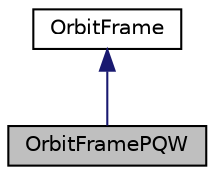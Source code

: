 digraph "OrbitFramePQW"
{
  edge [fontname="Helvetica",fontsize="10",labelfontname="Helvetica",labelfontsize="10"];
  node [fontname="Helvetica",fontsize="10",shape=record];
  Node1 [label="OrbitFramePQW",height=0.2,width=0.4,color="black", fillcolor="grey75", style="filled", fontcolor="black"];
  Node2 -> Node1 [dir="back",color="midnightblue",fontsize="10",style="solid",fontname="Helvetica"];
  Node2 [label="OrbitFrame",height=0.2,width=0.4,color="black", fillcolor="white", style="filled",URL="$classOrbitFrame.html",tooltip="Abstract class representating an orbital reference frame.. "];
}
